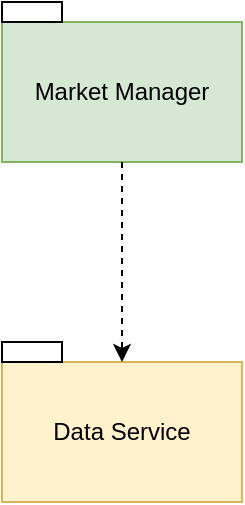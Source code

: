 <mxfile version="14.1.7" type="device"><diagram id="KOXVx6k9cLZfzeSVcIjd" name="Page-1"><mxGraphModel dx="1038" dy="500" grid="1" gridSize="10" guides="1" tooltips="1" connect="1" arrows="1" fold="1" page="1" pageScale="1" pageWidth="827" pageHeight="1169" math="0" shadow="0"><root><mxCell id="0"/><mxCell id="1" parent="0"/><mxCell id="hHKyqxaUvACHF8y7QGxS-1" value="" style="group" parent="1" vertex="1" connectable="0"><mxGeometry x="320" y="290" width="120" height="80" as="geometry"/></mxCell><mxCell id="hHKyqxaUvACHF8y7QGxS-2" value="Data Service" style="rounded=0;whiteSpace=wrap;html=1;fillColor=#fff2cc;strokeColor=#d6b656;" parent="hHKyqxaUvACHF8y7QGxS-1" vertex="1"><mxGeometry y="10" width="120" height="70" as="geometry"/></mxCell><mxCell id="hHKyqxaUvACHF8y7QGxS-3" value="" style="rounded=0;whiteSpace=wrap;html=1;" parent="hHKyqxaUvACHF8y7QGxS-1" vertex="1"><mxGeometry width="30" height="10" as="geometry"/></mxCell><mxCell id="hHKyqxaUvACHF8y7QGxS-4" value="" style="group" parent="1" vertex="1" connectable="0"><mxGeometry x="320" y="120" width="120" height="80" as="geometry"/></mxCell><mxCell id="hHKyqxaUvACHF8y7QGxS-5" value="Market Manager" style="rounded=0;whiteSpace=wrap;html=1;fillColor=#d5e8d4;strokeColor=#82b366;" parent="hHKyqxaUvACHF8y7QGxS-4" vertex="1"><mxGeometry y="10" width="120" height="70" as="geometry"/></mxCell><mxCell id="hHKyqxaUvACHF8y7QGxS-6" value="" style="rounded=0;whiteSpace=wrap;html=1;" parent="hHKyqxaUvACHF8y7QGxS-4" vertex="1"><mxGeometry width="30" height="10" as="geometry"/></mxCell><mxCell id="hHKyqxaUvACHF8y7QGxS-7" value="" style="endArrow=classic;html=1;exitX=0.5;exitY=1;exitDx=0;exitDy=0;entryX=0.5;entryY=0;entryDx=0;entryDy=0;dashed=1;" parent="1" source="hHKyqxaUvACHF8y7QGxS-5" target="hHKyqxaUvACHF8y7QGxS-2" edge="1"><mxGeometry width="50" height="50" relative="1" as="geometry"><mxPoint x="390" y="310" as="sourcePoint"/><mxPoint x="440" y="260" as="targetPoint"/></mxGeometry></mxCell></root></mxGraphModel></diagram></mxfile>